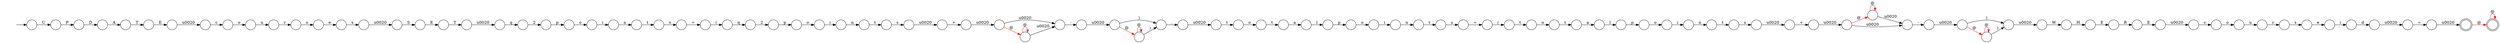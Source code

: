 digraph Automaton {
  rankdir = LR;
  0 [shape=circle,label=""];
  0 -> 37 [label="o"]
  1 [shape=circle,label=""];
  1 -> 78 [label=","]
  2 [shape=circle,label=""];
  2 -> 65 [label="a"]
  3 [shape=circle,label=""];
  3 -> 90 [label="@",color=red]
  3 -> 85 [label="\u0020"]
  4 [shape=circle,label=""];
  4 -> 87 [label="t"]
  5 [shape=circle,label=""];
  5 -> 10 [label="p"]
  6 [shape=circle,label=""];
  6 -> 3 [label="\u0020"]
  7 [shape=circle,label=""];
  7 -> 45 [label="c"]
  8 [shape=circle,label=""];
  8 -> 27 [label="n"]
  9 [shape=circle,label=""];
  9 -> 16 [label="E"]
  10 [shape=circle,label=""];
  10 -> 70 [label="o"]
  11 [shape=circle,label=""];
  11 -> 47 [label="W"]
  12 [shape=circle,label=""];
  12 -> 15 [label="s"]
  13 [shape=circle,label=""];
  13 -> 58 [label="="]
  14 [shape=circle,label=""];
  14 -> 81 [label="o"]
  15 [shape=circle,label=""];
  15 -> 29 [label="e"]
  16 [shape=circle,label=""];
  16 -> 7 [label="\u0020"]
  17 [shape=circle,label=""];
  17 -> 38 [label="n"]
  18 [shape=circle,label=""];
  18 -> 79 [label=")"]
  18 -> 68 [label="@",color=red]
  19 [shape=circle,label=""];
  19 -> 4 [label="n"]
  20 [shape=circle,label=""];
  20 -> 80 [label="T"]
  21 [shape=circle,label=""];
  21 -> 35 [label="o"]
  22 [shape=circle,label=""];
  22 -> 28 [label="s"]
  23 [shape=circle,label=""];
  23 -> 62 [label="E"]
  24 [shape=circle,label=""];
  24 -> 69 [label="n"]
  25 [shape=circle,label=""];
  25 -> 36 [label="-"]
  26 [shape=doublecircle,label=""];
  26 -> 26 [label="@",color=red]
  27 [shape=circle,label=""];
  27 -> 74 [label="t"]
  28 [shape=circle,label=""];
  28 -> 42 [label="\u0020"]
  29 [shape=circle,label=""];
  29 -> 92 [label="i"]
  30 [shape=circle,label=""];
  30 -> 91 [label="t"]
  31 [shape=circle,label=""];
  31 -> 20 [label="A"]
  32 [shape=circle,label=""];
  32 -> 60 [label="t"]
  33 [shape=circle,label=""];
  33 -> 51 [label="E"]
  34 [shape=circle,label=""];
  34 -> 72 [label="q"]
  35 [shape=circle,label=""];
  35 -> 2 [label="t"]
  36 [shape=circle,label=""];
  36 -> 89 [label="\u0020"]
  37 [shape=circle,label=""];
  37 -> 8 [label="i"]
  38 [shape=circle,label=""];
  38 -> 46 [label="t"]
  39 [shape=circle,label=""];
  39 -> 18 [label="\u0020"]
  40 [shape=circle,label=""];
  40 -> 19 [label="i"]
  41 [shape=circle,label=""];
  41 -> 50 [label="r"]
  42 [shape=circle,label=""];
  42 -> 23 [label="S"]
  43 [shape=circle,label=""];
  43 -> 34 [label="\u0020"]
  44 [shape=circle,label=""];
  44 -> 12 [label="r"]
  45 [shape=circle,label=""];
  45 -> 52 [label="o"]
  46 [shape=circle,label=""];
  46 -> 71 [label="s"]
  47 [shape=circle,label=""];
  47 -> 33 [label="H"]
  48 [shape=circle,label=""];
  48 -> 55 [label="+"]
  49 [shape=circle,label=""];
  49 -> 22 [label="e"]
  50 [shape=circle,label=""];
  50 -> 49 [label="s"]
  51 [shape=circle,label=""];
  51 -> 9 [label="R"]
  52 [shape=circle,label=""];
  52 -> 44 [label="u"]
  53 [shape=circle,label=""];
  53 -> 1 [label=")"]
  53 -> 53 [label="@",color=red]
  54 [shape=circle,label=""];
  54 -> 21 [label="t"]
  55 [shape=circle,label=""];
  55 -> 75 [label="\u0020"]
  56 [shape=circle,label=""];
  56 -> 76 [label="q"]
  57 [shape=circle,label=""];
  57 -> 17 [label="i"]
  58 [shape=circle,label=""];
  58 -> 32 [label="("]
  59 [shape=circle,label=""];
  59 -> 86 [label="\u0020"]
  60 [shape=circle,label=""];
  60 -> 30 [label="o"]
  61 [shape=circle,label=""];
  61 -> 63 [label="P"]
  62 [shape=circle,label=""];
  62 -> 43 [label="T"]
  63 [shape=circle,label=""];
  63 -> 31 [label="D"]
  64 [shape=circle,label=""];
  64 -> 94 [label="\u0020"]
  65 [shape=circle,label=""];
  65 -> 83 [label="l"]
  66 [shape=circle,label=""];
  66 -> 66 [label="@",color=red]
  66 -> 25 [label="\u0020"]
  67 [shape=circle,label=""];
  67 -> 57 [label="o"]
  68 [shape=circle,label=""];
  68 -> 79 [label=")"]
  68 -> 68 [label="@",color=red]
  69 [shape=circle,label=""];
  69 -> 93 [label="t"]
  70 [shape=circle,label=""];
  70 -> 24 [label="i"]
  71 [shape=circle,label=""];
  71 -> 88 [label="="]
  72 [shape=circle,label=""];
  72 -> 84 [label="2"]
  73 [shape=circle,label=""];
  73 -> 48 [label="\u0020"]
  74 [shape=circle,label=""];
  74 -> 13 [label="s"]
  75 [shape=circle,label=""];
  75 -> 66 [label="@",color=red]
  75 -> 25 [label="\u0020"]
  76 [shape=circle,label=""];
  76 -> 96 [label="2"]
  77 [shape=circle,label=""];
  77 -> 99 [label="\u0020"]
  78 [shape=circle,label=""];
  78 -> 54 [label="\u0020"]
  79 [shape=circle,label=""];
  79 -> 11 [label="\u0020"]
  80 [shape=circle,label=""];
  80 -> 77 [label="E"]
  81 [shape=circle,label=""];
  81 -> 41 [label="u"]
  82 [shape=circle,label=""];
  82 -> 40 [label="o"]
  83 [shape=circle,label=""];
  83 -> 0 [label="p"]
  84 [shape=circle,label=""];
  84 -> 67 [label="p"]
  85 [shape=circle,label=""];
  85 -> 39 [label="-"]
  86 [shape=doublecircle,label=""];
  86 -> 26 [label="@",color=red]
  87 [shape=circle,label=""];
  87 -> 73 [label="s"]
  88 [shape=circle,label=""];
  88 -> 56 [label="("]
  89 [shape=circle,label=""];
  89 -> 1 [label=")"]
  89 -> 53 [label="@",color=red]
  90 [shape=circle,label=""];
  90 -> 90 [label="@",color=red]
  90 -> 85 [label="\u0020"]
  91 [shape=circle,label=""];
  91 -> 100 [label="a"]
  92 [shape=circle,label=""];
  92 -> 97 [label="d"]
  93 [shape=circle,label=""];
  93 -> 64 [label="s"]
  94 [shape=circle,label=""];
  94 -> 6 [label="+"]
  95 [shape=circle,label=""];
  initial [shape=plaintext,label=""];
  initial -> 95
  95 -> 61 [label="U"]
  96 [shape=circle,label=""];
  96 -> 82 [label="p"]
  97 [shape=circle,label=""];
  97 -> 98 [label="\u0020"]
  98 [shape=circle,label=""];
  98 -> 59 [label="="]
  99 [shape=circle,label=""];
  99 -> 14 [label="c"]
  100 [shape=circle,label=""];
  100 -> 5 [label="l"]
}
